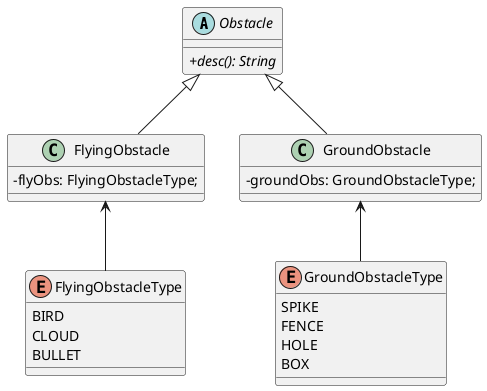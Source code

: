 @startuml
skinparam classAttributeIconSize 0

abstract Obstacle {
    +{abstract} desc(): String

}

class FlyingObstacle{
-flyObs: FlyingObstacleType;
}

class GroundObstacle{
  -groundObs: GroundObstacleType;
}

enum FlyingObstacleType {
    BIRD
    CLOUD
    BULLET


}

enum GroundObstacleType {
    SPIKE
    FENCE
    HOLE
    BOX


}


Obstacle <|-- FlyingObstacle

Obstacle <|-- GroundObstacle

FlyingObstacle <-- FlyingObstacleType

GroundObstacle <-- GroundObstacleType




@enduml